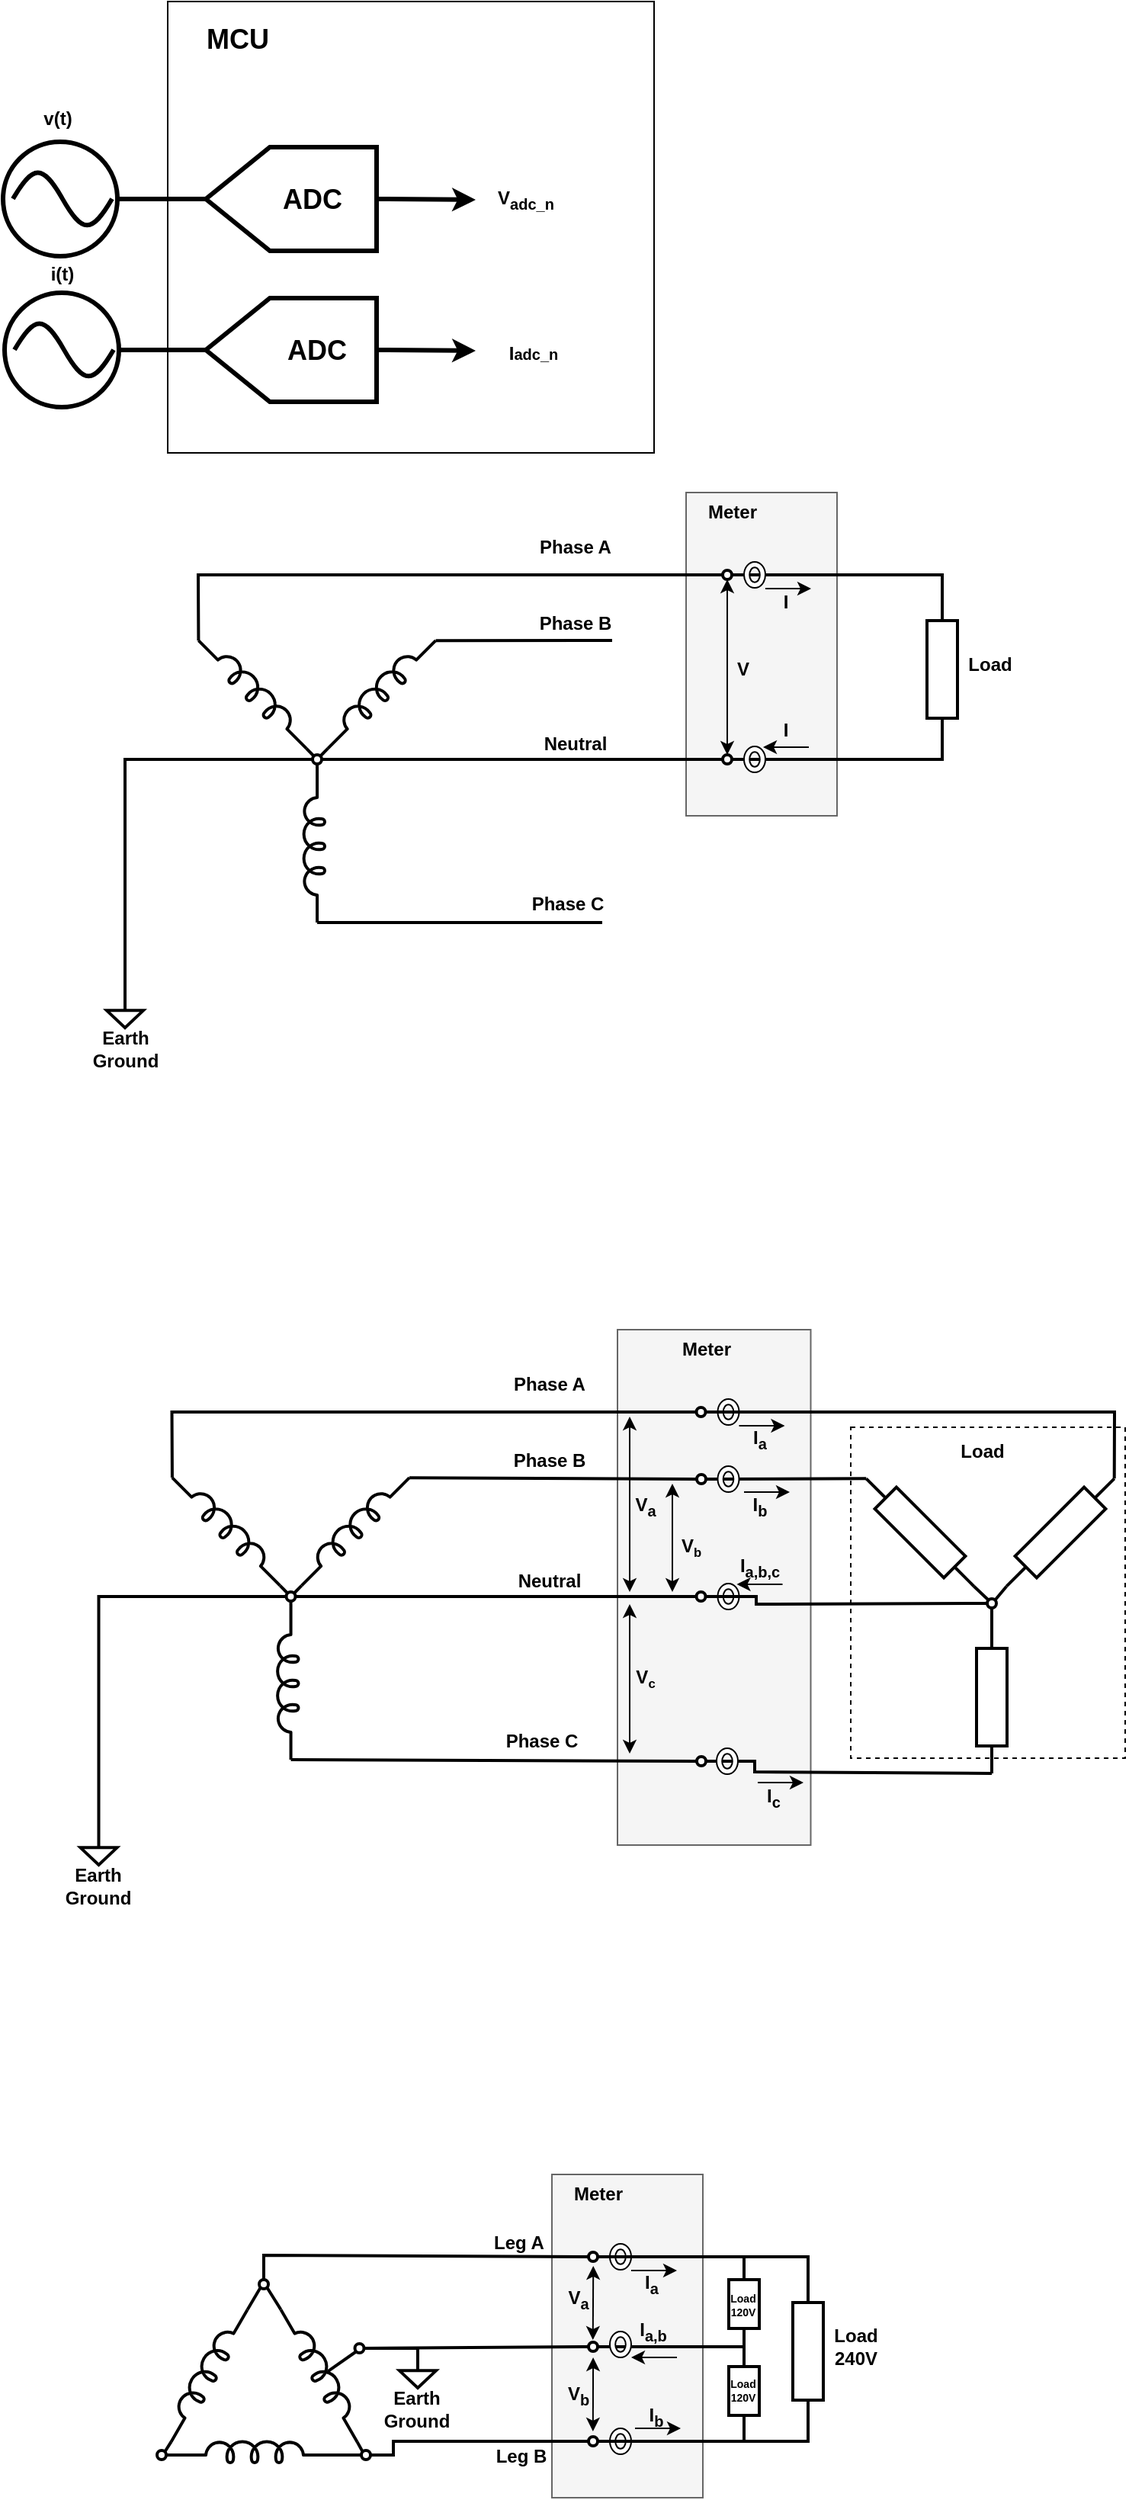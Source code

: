 <mxfile version="23.0.2" type="device">
  <diagram name="Page-1" id="pPi7ZQiAXEPXoZzKah1D">
    <mxGraphModel dx="330" dy="192" grid="0" gridSize="10" guides="1" tooltips="1" connect="1" arrows="1" fold="1" page="0" pageScale="1" pageWidth="827" pageHeight="1169" math="0" shadow="0">
      <root>
        <mxCell id="0" />
        <mxCell id="1" parent="0" />
        <mxCell id="PUq_bAFHtpGNTyfoztuU-125" value="" style="rounded=0;whiteSpace=wrap;html=1;fillColor=none;dashed=1;" vertex="1" parent="1">
          <mxGeometry x="657" y="1072" width="180" height="217" as="geometry" />
        </mxCell>
        <mxCell id="PUq_bAFHtpGNTyfoztuU-42" value="" style="rounded=0;whiteSpace=wrap;html=1;fillColor=#f5f5f5;fontColor=#333333;strokeColor=#666666;" vertex="1" parent="1">
          <mxGeometry x="549" y="459" width="99" height="212" as="geometry" />
        </mxCell>
        <mxCell id="PUq_bAFHtpGNTyfoztuU-4" value="" style="group;fontStyle=1;strokeWidth=3;" vertex="1" connectable="0" parent="1">
          <mxGeometry x="101" y="229" width="78" height="75" as="geometry" />
        </mxCell>
        <mxCell id="PUq_bAFHtpGNTyfoztuU-3" value="" style="ellipse;whiteSpace=wrap;html=1;aspect=fixed;strokeWidth=3;" vertex="1" parent="PUq_bAFHtpGNTyfoztuU-4">
          <mxGeometry width="75" height="75" as="geometry" />
        </mxCell>
        <mxCell id="PUq_bAFHtpGNTyfoztuU-1" value="" style="pointerEvents=1;verticalLabelPosition=bottom;shadow=0;dashed=0;align=center;html=1;verticalAlign=top;shape=mxgraph.electrical.waveforms.sine_wave;strokeWidth=3;" vertex="1" parent="PUq_bAFHtpGNTyfoztuU-4">
          <mxGeometry x="6.5" y="14.521" width="65" height="45.958" as="geometry" />
        </mxCell>
        <mxCell id="PUq_bAFHtpGNTyfoztuU-5" value="" style="group;fontStyle=1;strokeWidth=3;" vertex="1" connectable="0" parent="1">
          <mxGeometry x="102" y="328" width="78" height="75" as="geometry" />
        </mxCell>
        <mxCell id="PUq_bAFHtpGNTyfoztuU-6" value="" style="ellipse;whiteSpace=wrap;html=1;aspect=fixed;strokeWidth=3;" vertex="1" parent="PUq_bAFHtpGNTyfoztuU-5">
          <mxGeometry width="75" height="75" as="geometry" />
        </mxCell>
        <mxCell id="PUq_bAFHtpGNTyfoztuU-7" value="" style="pointerEvents=1;verticalLabelPosition=bottom;shadow=0;dashed=0;align=center;html=1;verticalAlign=top;shape=mxgraph.electrical.waveforms.sine_wave;strokeWidth=3;" vertex="1" parent="PUq_bAFHtpGNTyfoztuU-5">
          <mxGeometry x="6.5" y="14.521" width="65" height="45.958" as="geometry" />
        </mxCell>
        <mxCell id="PUq_bAFHtpGNTyfoztuU-8" value="" style="shape=offPageConnector;whiteSpace=wrap;html=1;rotation=90;strokeWidth=3;" vertex="1" parent="1">
          <mxGeometry x="256" y="210.5" width="68" height="112" as="geometry" />
        </mxCell>
        <mxCell id="PUq_bAFHtpGNTyfoztuU-9" value="" style="shape=offPageConnector;whiteSpace=wrap;html=1;rotation=90;strokeWidth=3;" vertex="1" parent="1">
          <mxGeometry x="256" y="309.5" width="68" height="112" as="geometry" />
        </mxCell>
        <mxCell id="PUq_bAFHtpGNTyfoztuU-10" value="" style="endArrow=none;html=1;rounded=0;strokeWidth=3;entryX=0.5;entryY=1;entryDx=0;entryDy=0;exitX=1;exitY=0.5;exitDx=0;exitDy=0;" edge="1" parent="1" source="PUq_bAFHtpGNTyfoztuU-3" target="PUq_bAFHtpGNTyfoztuU-8">
          <mxGeometry width="50" height="50" relative="1" as="geometry">
            <mxPoint x="177" y="260" as="sourcePoint" />
            <mxPoint x="329" y="160" as="targetPoint" />
          </mxGeometry>
        </mxCell>
        <mxCell id="PUq_bAFHtpGNTyfoztuU-11" value="" style="endArrow=none;html=1;rounded=0;strokeWidth=3;entryX=0.5;entryY=1;entryDx=0;entryDy=0;exitX=1;exitY=0.5;exitDx=0;exitDy=0;" edge="1" parent="1" source="PUq_bAFHtpGNTyfoztuU-6" target="PUq_bAFHtpGNTyfoztuU-9">
          <mxGeometry width="50" height="50" relative="1" as="geometry">
            <mxPoint x="186" y="277" as="sourcePoint" />
            <mxPoint x="244" y="277" as="targetPoint" />
          </mxGeometry>
        </mxCell>
        <mxCell id="PUq_bAFHtpGNTyfoztuU-12" value="v(t)" style="text;html=1;strokeColor=none;fillColor=none;align=center;verticalAlign=middle;whiteSpace=wrap;rounded=0;fontStyle=1" vertex="1" parent="1">
          <mxGeometry x="107" y="199" width="60" height="30" as="geometry" />
        </mxCell>
        <mxCell id="PUq_bAFHtpGNTyfoztuU-13" value="i(t)" style="text;html=1;strokeColor=none;fillColor=none;align=center;verticalAlign=middle;whiteSpace=wrap;rounded=0;fontStyle=1" vertex="1" parent="1">
          <mxGeometry x="110" y="301" width="60" height="30" as="geometry" />
        </mxCell>
        <mxCell id="PUq_bAFHtpGNTyfoztuU-14" value="ADC" style="text;html=1;strokeColor=none;fillColor=none;align=center;verticalAlign=middle;whiteSpace=wrap;rounded=0;fontStyle=1;fontSize=18;" vertex="1" parent="1">
          <mxGeometry x="274" y="251.5" width="60" height="30" as="geometry" />
        </mxCell>
        <mxCell id="PUq_bAFHtpGNTyfoztuU-15" value="ADC" style="text;html=1;strokeColor=none;fillColor=none;align=center;verticalAlign=middle;whiteSpace=wrap;rounded=0;fontStyle=1;fontSize=18;" vertex="1" parent="1">
          <mxGeometry x="277" y="350.5" width="60" height="30" as="geometry" />
        </mxCell>
        <mxCell id="PUq_bAFHtpGNTyfoztuU-16" value="" style="endArrow=classic;html=1;rounded=0;strokeWidth=3;exitX=0.5;exitY=0;exitDx=0;exitDy=0;" edge="1" parent="1" source="PUq_bAFHtpGNTyfoztuU-8">
          <mxGeometry width="50" height="50" relative="1" as="geometry">
            <mxPoint x="446" y="260.5" as="sourcePoint" />
            <mxPoint x="411" y="267" as="targetPoint" />
          </mxGeometry>
        </mxCell>
        <mxCell id="PUq_bAFHtpGNTyfoztuU-17" value="" style="endArrow=classic;html=1;rounded=0;strokeWidth=3;exitX=0.5;exitY=0;exitDx=0;exitDy=0;" edge="1" parent="1" source="PUq_bAFHtpGNTyfoztuU-9">
          <mxGeometry width="50" height="50" relative="1" as="geometry">
            <mxPoint x="356" y="277" as="sourcePoint" />
            <mxPoint x="411" y="366" as="targetPoint" />
          </mxGeometry>
        </mxCell>
        <mxCell id="PUq_bAFHtpGNTyfoztuU-18" value="V&lt;sub&gt;adc_n&lt;/sub&gt;" style="text;html=1;strokeColor=none;fillColor=none;align=center;verticalAlign=middle;whiteSpace=wrap;rounded=0;fontStyle=1" vertex="1" parent="1">
          <mxGeometry x="414" y="251.5" width="60" height="30" as="geometry" />
        </mxCell>
        <mxCell id="PUq_bAFHtpGNTyfoztuU-19" value="&lt;sub&gt;&lt;span style=&quot;font-size: 12px;&quot;&gt;I&lt;/span&gt;adc_n&lt;/sub&gt;" style="text;html=1;strokeColor=none;fillColor=none;align=center;verticalAlign=middle;whiteSpace=wrap;rounded=0;fontStyle=1" vertex="1" parent="1">
          <mxGeometry x="419" y="350.5" width="60" height="30" as="geometry" />
        </mxCell>
        <mxCell id="PUq_bAFHtpGNTyfoztuU-20" value="" style="rounded=0;whiteSpace=wrap;html=1;fillColor=none;" vertex="1" parent="1">
          <mxGeometry x="209" y="137" width="319" height="296" as="geometry" />
        </mxCell>
        <mxCell id="PUq_bAFHtpGNTyfoztuU-21" value="MCU" style="text;html=1;strokeColor=none;fillColor=none;align=center;verticalAlign=middle;whiteSpace=wrap;rounded=0;fontStyle=1;fontSize=18;" vertex="1" parent="1">
          <mxGeometry x="225" y="147" width="60" height="30" as="geometry" />
        </mxCell>
        <mxCell id="PUq_bAFHtpGNTyfoztuU-28" style="rounded=0;orthogonalLoop=1;jettySize=auto;html=1;exitX=1;exitY=0.645;exitDx=0;exitDy=0;exitPerimeter=0;entryX=0;entryY=0;entryDx=0;entryDy=0;endArrow=none;endFill=0;strokeWidth=2;" edge="1" parent="1" source="PUq_bAFHtpGNTyfoztuU-22" target="PUq_bAFHtpGNTyfoztuU-25">
          <mxGeometry relative="1" as="geometry" />
        </mxCell>
        <mxCell id="PUq_bAFHtpGNTyfoztuU-22" value="" style="pointerEvents=1;verticalLabelPosition=bottom;shadow=0;dashed=0;align=center;html=1;verticalAlign=top;shape=mxgraph.electrical.inductors.inductor_5;rotation=45;strokeWidth=2;" vertex="1" parent="1">
          <mxGeometry x="216" y="583" width="100" height="14" as="geometry" />
        </mxCell>
        <mxCell id="PUq_bAFHtpGNTyfoztuU-27" style="rounded=0;orthogonalLoop=1;jettySize=auto;html=1;exitX=0;exitY=0.645;exitDx=0;exitDy=0;exitPerimeter=0;entryX=1;entryY=0;entryDx=0;entryDy=0;endArrow=none;endFill=0;strokeWidth=2;" edge="1" parent="1" source="PUq_bAFHtpGNTyfoztuU-23" target="PUq_bAFHtpGNTyfoztuU-25">
          <mxGeometry relative="1" as="geometry" />
        </mxCell>
        <mxCell id="PUq_bAFHtpGNTyfoztuU-23" value="" style="pointerEvents=1;verticalLabelPosition=bottom;shadow=0;dashed=0;align=center;html=1;verticalAlign=top;shape=mxgraph.electrical.inductors.inductor_5;rotation=-45;strokeWidth=2;" vertex="1" parent="1">
          <mxGeometry x="298" y="583" width="100" height="14" as="geometry" />
        </mxCell>
        <mxCell id="PUq_bAFHtpGNTyfoztuU-29" style="rounded=0;orthogonalLoop=1;jettySize=auto;html=1;exitX=1;exitY=0.645;exitDx=0;exitDy=0;exitPerimeter=0;entryX=0.5;entryY=1;entryDx=0;entryDy=0;endArrow=none;endFill=0;strokeWidth=2;" edge="1" parent="1" source="PUq_bAFHtpGNTyfoztuU-24" target="PUq_bAFHtpGNTyfoztuU-25">
          <mxGeometry relative="1" as="geometry" />
        </mxCell>
        <mxCell id="PUq_bAFHtpGNTyfoztuU-24" value="" style="pointerEvents=1;verticalLabelPosition=bottom;shadow=0;dashed=0;align=center;html=1;verticalAlign=top;shape=mxgraph.electrical.inductors.inductor_5;rotation=-90;strokeWidth=2;" vertex="1" parent="1">
          <mxGeometry x="255" y="684" width="100" height="14" as="geometry" />
        </mxCell>
        <mxCell id="PUq_bAFHtpGNTyfoztuU-25" value="" style="ellipse;whiteSpace=wrap;html=1;aspect=fixed;strokeWidth=2;" vertex="1" parent="1">
          <mxGeometry x="304" y="631" width="6" height="6" as="geometry" />
        </mxCell>
        <mxCell id="PUq_bAFHtpGNTyfoztuU-30" value="" style="endArrow=none;html=1;rounded=0;strokeWidth=2;exitX=1;exitY=0.5;exitDx=0;exitDy=0;entryX=0;entryY=0.5;entryDx=0;entryDy=0;" edge="1" parent="1" source="PUq_bAFHtpGNTyfoztuU-25" target="PUq_bAFHtpGNTyfoztuU-48">
          <mxGeometry width="50" height="50" relative="1" as="geometry">
            <mxPoint x="316" y="635" as="sourcePoint" />
            <mxPoint x="499" y="634" as="targetPoint" />
          </mxGeometry>
        </mxCell>
        <mxCell id="PUq_bAFHtpGNTyfoztuU-31" value="" style="endArrow=none;html=1;rounded=0;strokeWidth=2;exitX=0;exitY=0.645;exitDx=0;exitDy=0;exitPerimeter=0;entryX=0;entryY=0.5;entryDx=0;entryDy=0;" edge="1" parent="1" source="PUq_bAFHtpGNTyfoztuU-22" target="PUq_bAFHtpGNTyfoztuU-47">
          <mxGeometry width="50" height="50" relative="1" as="geometry">
            <mxPoint x="320" y="644" as="sourcePoint" />
            <mxPoint x="498" y="513" as="targetPoint" />
            <Array as="points">
              <mxPoint x="229" y="513" />
            </Array>
          </mxGeometry>
        </mxCell>
        <mxCell id="PUq_bAFHtpGNTyfoztuU-32" value="" style="endArrow=none;html=1;rounded=0;strokeWidth=2;exitX=1;exitY=0.645;exitDx=0;exitDy=0;exitPerimeter=0;" edge="1" parent="1" source="PUq_bAFHtpGNTyfoztuU-23">
          <mxGeometry width="50" height="50" relative="1" as="geometry">
            <mxPoint x="387.5" y="556" as="sourcePoint" />
            <mxPoint x="500.5" y="556" as="targetPoint" />
          </mxGeometry>
        </mxCell>
        <mxCell id="PUq_bAFHtpGNTyfoztuU-33" value="" style="endArrow=none;html=1;rounded=0;strokeWidth=2;exitX=0;exitY=0.645;exitDx=0;exitDy=0;exitPerimeter=0;" edge="1" parent="1" source="PUq_bAFHtpGNTyfoztuU-24">
          <mxGeometry width="50" height="50" relative="1" as="geometry">
            <mxPoint x="310.75" y="746" as="sourcePoint" />
            <mxPoint x="494" y="741" as="targetPoint" />
          </mxGeometry>
        </mxCell>
        <mxCell id="PUq_bAFHtpGNTyfoztuU-34" value="Neutral" style="text;html=1;strokeColor=none;fillColor=none;align=center;verticalAlign=middle;whiteSpace=wrap;rounded=0;fontStyle=1" vertex="1" parent="1">
          <mxGeometry x="451" y="617" width="51" height="14" as="geometry" />
        </mxCell>
        <mxCell id="PUq_bAFHtpGNTyfoztuU-35" value="Phase A" style="text;html=1;strokeColor=none;fillColor=none;align=center;verticalAlign=middle;whiteSpace=wrap;rounded=0;fontStyle=1" vertex="1" parent="1">
          <mxGeometry x="451" y="488" width="51" height="14" as="geometry" />
        </mxCell>
        <mxCell id="PUq_bAFHtpGNTyfoztuU-36" value="Phase B" style="text;html=1;strokeColor=none;fillColor=none;align=center;verticalAlign=middle;whiteSpace=wrap;rounded=0;fontStyle=1" vertex="1" parent="1">
          <mxGeometry x="451" y="538" width="51" height="14" as="geometry" />
        </mxCell>
        <mxCell id="PUq_bAFHtpGNTyfoztuU-37" value="Phase C" style="text;html=1;strokeColor=none;fillColor=none;align=center;verticalAlign=middle;whiteSpace=wrap;rounded=0;fontStyle=1" vertex="1" parent="1">
          <mxGeometry x="446" y="722" width="51" height="14" as="geometry" />
        </mxCell>
        <mxCell id="PUq_bAFHtpGNTyfoztuU-38" value="" style="pointerEvents=1;verticalLabelPosition=bottom;shadow=0;dashed=0;align=center;html=1;verticalAlign=top;shape=mxgraph.electrical.signal_sources.signal_ground;strokeWidth=2;" vertex="1" parent="1">
          <mxGeometry x="169" y="793" width="24" height="17" as="geometry" />
        </mxCell>
        <mxCell id="PUq_bAFHtpGNTyfoztuU-39" value="" style="endArrow=none;html=1;rounded=0;strokeWidth=2;exitX=0;exitY=0.5;exitDx=0;exitDy=0;entryX=0.5;entryY=0;entryDx=0;entryDy=0;entryPerimeter=0;" edge="1" parent="1" source="PUq_bAFHtpGNTyfoztuU-25" target="PUq_bAFHtpGNTyfoztuU-38">
          <mxGeometry width="50" height="50" relative="1" as="geometry">
            <mxPoint x="320" y="644" as="sourcePoint" />
            <mxPoint x="509" y="644" as="targetPoint" />
            <Array as="points">
              <mxPoint x="181" y="634" />
            </Array>
          </mxGeometry>
        </mxCell>
        <mxCell id="PUq_bAFHtpGNTyfoztuU-40" value="Earth Ground" style="text;html=1;strokeColor=none;fillColor=none;align=center;verticalAlign=middle;whiteSpace=wrap;rounded=0;fontStyle=1" vertex="1" parent="1">
          <mxGeometry x="155.5" y="817" width="51" height="14" as="geometry" />
        </mxCell>
        <mxCell id="PUq_bAFHtpGNTyfoztuU-41" value="" style="pointerEvents=1;verticalLabelPosition=bottom;shadow=0;dashed=0;align=center;html=1;verticalAlign=top;shape=mxgraph.electrical.resistors.resistor_1;rotation=-90;strokeWidth=2;" vertex="1" parent="1">
          <mxGeometry x="667" y="565" width="100" height="20" as="geometry" />
        </mxCell>
        <mxCell id="PUq_bAFHtpGNTyfoztuU-43" value="Load" style="text;html=1;strokeColor=none;fillColor=none;align=center;verticalAlign=middle;whiteSpace=wrap;rounded=0;fontStyle=1" vertex="1" parent="1">
          <mxGeometry x="730" y="565" width="37" height="14" as="geometry" />
        </mxCell>
        <mxCell id="PUq_bAFHtpGNTyfoztuU-46" value="Meter" style="text;html=1;strokeColor=none;fillColor=none;align=center;verticalAlign=middle;whiteSpace=wrap;rounded=0;fontStyle=1" vertex="1" parent="1">
          <mxGeometry x="554" y="465" width="51" height="14" as="geometry" />
        </mxCell>
        <mxCell id="PUq_bAFHtpGNTyfoztuU-47" value="" style="ellipse;whiteSpace=wrap;html=1;aspect=fixed;strokeWidth=2;" vertex="1" parent="1">
          <mxGeometry x="573" y="510" width="6" height="6" as="geometry" />
        </mxCell>
        <mxCell id="PUq_bAFHtpGNTyfoztuU-48" value="" style="ellipse;whiteSpace=wrap;html=1;aspect=fixed;strokeWidth=2;" vertex="1" parent="1">
          <mxGeometry x="573" y="631" width="6" height="6" as="geometry" />
        </mxCell>
        <mxCell id="PUq_bAFHtpGNTyfoztuU-50" value="" style="endArrow=none;html=1;rounded=0;strokeWidth=2;entryX=1;entryY=0.5;entryDx=0;entryDy=0;exitX=1;exitY=0.5;exitDx=0;exitDy=0;exitPerimeter=0;" edge="1" parent="1" source="PUq_bAFHtpGNTyfoztuU-41" target="PUq_bAFHtpGNTyfoztuU-47">
          <mxGeometry width="50" height="50" relative="1" as="geometry">
            <mxPoint x="505" y="633" as="sourcePoint" />
            <mxPoint x="555" y="583" as="targetPoint" />
            <Array as="points">
              <mxPoint x="717" y="513" />
            </Array>
          </mxGeometry>
        </mxCell>
        <mxCell id="PUq_bAFHtpGNTyfoztuU-51" value="" style="endArrow=none;html=1;rounded=0;strokeWidth=2;exitX=1;exitY=0.5;exitDx=0;exitDy=0;entryX=0;entryY=0.5;entryDx=0;entryDy=0;entryPerimeter=0;" edge="1" parent="1" source="PUq_bAFHtpGNTyfoztuU-48" target="PUq_bAFHtpGNTyfoztuU-41">
          <mxGeometry width="50" height="50" relative="1" as="geometry">
            <mxPoint x="529" y="624" as="sourcePoint" />
            <mxPoint x="579" y="574" as="targetPoint" />
            <Array as="points">
              <mxPoint x="717" y="634" />
            </Array>
          </mxGeometry>
        </mxCell>
        <mxCell id="PUq_bAFHtpGNTyfoztuU-52" value="" style="endArrow=classic;startArrow=classic;html=1;rounded=0;entryX=0.5;entryY=1;entryDx=0;entryDy=0;exitX=0.5;exitY=0;exitDx=0;exitDy=0;" edge="1" parent="1" source="PUq_bAFHtpGNTyfoztuU-48" target="PUq_bAFHtpGNTyfoztuU-47">
          <mxGeometry width="50" height="50" relative="1" as="geometry">
            <mxPoint x="576" y="592" as="sourcePoint" />
            <mxPoint x="626" y="542" as="targetPoint" />
          </mxGeometry>
        </mxCell>
        <mxCell id="PUq_bAFHtpGNTyfoztuU-53" value="V" style="text;html=1;strokeColor=none;fillColor=none;align=center;verticalAlign=middle;whiteSpace=wrap;rounded=0;fontStyle=1" vertex="1" parent="1">
          <mxGeometry x="577" y="568" width="19" height="14" as="geometry" />
        </mxCell>
        <mxCell id="PUq_bAFHtpGNTyfoztuU-54" value="" style="endArrow=classic;html=1;rounded=0;" edge="1" parent="1">
          <mxGeometry width="50" height="50" relative="1" as="geometry">
            <mxPoint x="601" y="522" as="sourcePoint" />
            <mxPoint x="631" y="522" as="targetPoint" />
          </mxGeometry>
        </mxCell>
        <mxCell id="PUq_bAFHtpGNTyfoztuU-55" value="I" style="text;html=1;strokeColor=none;fillColor=none;align=center;verticalAlign=middle;whiteSpace=wrap;rounded=0;fontStyle=1" vertex="1" parent="1">
          <mxGeometry x="605" y="524" width="19" height="14" as="geometry" />
        </mxCell>
        <mxCell id="PUq_bAFHtpGNTyfoztuU-56" value="" style="endArrow=classic;html=1;rounded=0;" edge="1" parent="1">
          <mxGeometry width="50" height="50" relative="1" as="geometry">
            <mxPoint x="629.5" y="626" as="sourcePoint" />
            <mxPoint x="599.5" y="626" as="targetPoint" />
          </mxGeometry>
        </mxCell>
        <mxCell id="PUq_bAFHtpGNTyfoztuU-57" value="I" style="text;html=1;strokeColor=none;fillColor=none;align=center;verticalAlign=middle;whiteSpace=wrap;rounded=0;fontStyle=1" vertex="1" parent="1">
          <mxGeometry x="605" y="608" width="19" height="14" as="geometry" />
        </mxCell>
        <mxCell id="PUq_bAFHtpGNTyfoztuU-58" value="" style="verticalLabelPosition=bottom;verticalAlign=top;html=1;shape=mxgraph.basic.donut;dx=3.6;" vertex="1" parent="1">
          <mxGeometry x="587" y="504.5" width="14" height="17" as="geometry" />
        </mxCell>
        <mxCell id="PUq_bAFHtpGNTyfoztuU-59" value="" style="verticalLabelPosition=bottom;verticalAlign=top;html=1;shape=mxgraph.basic.donut;dx=3.6;" vertex="1" parent="1">
          <mxGeometry x="587" y="625.5" width="14" height="17" as="geometry" />
        </mxCell>
        <mxCell id="PUq_bAFHtpGNTyfoztuU-61" value="" style="rounded=0;whiteSpace=wrap;html=1;fillColor=#f5f5f5;fontColor=#333333;strokeColor=#666666;" vertex="1" parent="1">
          <mxGeometry x="504" y="1008" width="126.75" height="338" as="geometry" />
        </mxCell>
        <mxCell id="PUq_bAFHtpGNTyfoztuU-62" style="rounded=0;orthogonalLoop=1;jettySize=auto;html=1;exitX=1;exitY=0.645;exitDx=0;exitDy=0;exitPerimeter=0;entryX=0;entryY=0;entryDx=0;entryDy=0;endArrow=none;endFill=0;strokeWidth=2;" edge="1" parent="1" source="PUq_bAFHtpGNTyfoztuU-63" target="PUq_bAFHtpGNTyfoztuU-68">
          <mxGeometry relative="1" as="geometry" />
        </mxCell>
        <mxCell id="PUq_bAFHtpGNTyfoztuU-63" value="" style="pointerEvents=1;verticalLabelPosition=bottom;shadow=0;dashed=0;align=center;html=1;verticalAlign=top;shape=mxgraph.electrical.inductors.inductor_5;rotation=45;strokeWidth=2;" vertex="1" parent="1">
          <mxGeometry x="198.75" y="1132" width="100" height="14" as="geometry" />
        </mxCell>
        <mxCell id="PUq_bAFHtpGNTyfoztuU-64" style="rounded=0;orthogonalLoop=1;jettySize=auto;html=1;exitX=0;exitY=0.645;exitDx=0;exitDy=0;exitPerimeter=0;entryX=1;entryY=0;entryDx=0;entryDy=0;endArrow=none;endFill=0;strokeWidth=2;" edge="1" parent="1" source="PUq_bAFHtpGNTyfoztuU-65" target="PUq_bAFHtpGNTyfoztuU-68">
          <mxGeometry relative="1" as="geometry" />
        </mxCell>
        <mxCell id="PUq_bAFHtpGNTyfoztuU-65" value="" style="pointerEvents=1;verticalLabelPosition=bottom;shadow=0;dashed=0;align=center;html=1;verticalAlign=top;shape=mxgraph.electrical.inductors.inductor_5;rotation=-45;strokeWidth=2;" vertex="1" parent="1">
          <mxGeometry x="280.75" y="1132" width="100" height="14" as="geometry" />
        </mxCell>
        <mxCell id="PUq_bAFHtpGNTyfoztuU-66" style="rounded=0;orthogonalLoop=1;jettySize=auto;html=1;exitX=1;exitY=0.645;exitDx=0;exitDy=0;exitPerimeter=0;entryX=0.5;entryY=1;entryDx=0;entryDy=0;endArrow=none;endFill=0;strokeWidth=2;" edge="1" parent="1" source="PUq_bAFHtpGNTyfoztuU-67" target="PUq_bAFHtpGNTyfoztuU-68">
          <mxGeometry relative="1" as="geometry" />
        </mxCell>
        <mxCell id="PUq_bAFHtpGNTyfoztuU-67" value="" style="pointerEvents=1;verticalLabelPosition=bottom;shadow=0;dashed=0;align=center;html=1;verticalAlign=top;shape=mxgraph.electrical.inductors.inductor_5;rotation=-90;strokeWidth=2;" vertex="1" parent="1">
          <mxGeometry x="237.75" y="1233" width="100" height="14" as="geometry" />
        </mxCell>
        <mxCell id="PUq_bAFHtpGNTyfoztuU-68" value="" style="ellipse;whiteSpace=wrap;html=1;aspect=fixed;strokeWidth=2;" vertex="1" parent="1">
          <mxGeometry x="286.75" y="1180" width="6" height="6" as="geometry" />
        </mxCell>
        <mxCell id="PUq_bAFHtpGNTyfoztuU-69" value="" style="endArrow=none;html=1;rounded=0;strokeWidth=2;exitX=1;exitY=0.5;exitDx=0;exitDy=0;entryX=0;entryY=0.5;entryDx=0;entryDy=0;" edge="1" parent="1" source="PUq_bAFHtpGNTyfoztuU-68" target="PUq_bAFHtpGNTyfoztuU-84">
          <mxGeometry width="50" height="50" relative="1" as="geometry">
            <mxPoint x="298.75" y="1184" as="sourcePoint" />
            <mxPoint x="481.75" y="1183" as="targetPoint" />
          </mxGeometry>
        </mxCell>
        <mxCell id="PUq_bAFHtpGNTyfoztuU-70" value="" style="endArrow=none;html=1;rounded=0;strokeWidth=2;exitX=0;exitY=0.645;exitDx=0;exitDy=0;exitPerimeter=0;entryX=0;entryY=0.5;entryDx=0;entryDy=0;" edge="1" parent="1" source="PUq_bAFHtpGNTyfoztuU-63" target="PUq_bAFHtpGNTyfoztuU-83">
          <mxGeometry width="50" height="50" relative="1" as="geometry">
            <mxPoint x="302.75" y="1193" as="sourcePoint" />
            <mxPoint x="480.75" y="1062" as="targetPoint" />
            <Array as="points">
              <mxPoint x="211.75" y="1062" />
            </Array>
          </mxGeometry>
        </mxCell>
        <mxCell id="PUq_bAFHtpGNTyfoztuU-71" value="" style="endArrow=none;html=1;rounded=0;strokeWidth=2;exitX=1;exitY=0.645;exitDx=0;exitDy=0;exitPerimeter=0;entryX=0;entryY=0.5;entryDx=0;entryDy=0;" edge="1" parent="1" source="PUq_bAFHtpGNTyfoztuU-65" target="PUq_bAFHtpGNTyfoztuU-108">
          <mxGeometry width="50" height="50" relative="1" as="geometry">
            <mxPoint x="370.25" y="1105" as="sourcePoint" />
            <mxPoint x="483.25" y="1105" as="targetPoint" />
          </mxGeometry>
        </mxCell>
        <mxCell id="PUq_bAFHtpGNTyfoztuU-72" value="" style="endArrow=none;html=1;rounded=0;strokeWidth=2;exitX=0;exitY=0.645;exitDx=0;exitDy=0;exitPerimeter=0;entryX=0;entryY=0.5;entryDx=0;entryDy=0;" edge="1" parent="1" source="PUq_bAFHtpGNTyfoztuU-67" target="PUq_bAFHtpGNTyfoztuU-109">
          <mxGeometry width="50" height="50" relative="1" as="geometry">
            <mxPoint x="293.5" y="1295" as="sourcePoint" />
            <mxPoint x="476.75" y="1290" as="targetPoint" />
          </mxGeometry>
        </mxCell>
        <mxCell id="PUq_bAFHtpGNTyfoztuU-73" value="Neutral" style="text;html=1;strokeColor=none;fillColor=none;align=center;verticalAlign=middle;whiteSpace=wrap;rounded=0;fontStyle=1" vertex="1" parent="1">
          <mxGeometry x="433.75" y="1166" width="51" height="14" as="geometry" />
        </mxCell>
        <mxCell id="PUq_bAFHtpGNTyfoztuU-74" value="Phase A" style="text;html=1;strokeColor=none;fillColor=none;align=center;verticalAlign=middle;whiteSpace=wrap;rounded=0;fontStyle=1" vertex="1" parent="1">
          <mxGeometry x="433.75" y="1037" width="51" height="14" as="geometry" />
        </mxCell>
        <mxCell id="PUq_bAFHtpGNTyfoztuU-75" value="Phase B" style="text;html=1;strokeColor=none;fillColor=none;align=center;verticalAlign=middle;whiteSpace=wrap;rounded=0;fontStyle=1" vertex="1" parent="1">
          <mxGeometry x="433.75" y="1087" width="51" height="14" as="geometry" />
        </mxCell>
        <mxCell id="PUq_bAFHtpGNTyfoztuU-76" value="Phase C" style="text;html=1;strokeColor=none;fillColor=none;align=center;verticalAlign=middle;whiteSpace=wrap;rounded=0;fontStyle=1" vertex="1" parent="1">
          <mxGeometry x="428.75" y="1271" width="51" height="14" as="geometry" />
        </mxCell>
        <mxCell id="PUq_bAFHtpGNTyfoztuU-77" value="" style="pointerEvents=1;verticalLabelPosition=bottom;shadow=0;dashed=0;align=center;html=1;verticalAlign=top;shape=mxgraph.electrical.signal_sources.signal_ground;strokeWidth=2;" vertex="1" parent="1">
          <mxGeometry x="151.75" y="1342" width="24" height="17" as="geometry" />
        </mxCell>
        <mxCell id="PUq_bAFHtpGNTyfoztuU-78" value="" style="endArrow=none;html=1;rounded=0;strokeWidth=2;exitX=0;exitY=0.5;exitDx=0;exitDy=0;entryX=0.5;entryY=0;entryDx=0;entryDy=0;entryPerimeter=0;" edge="1" parent="1" source="PUq_bAFHtpGNTyfoztuU-68" target="PUq_bAFHtpGNTyfoztuU-77">
          <mxGeometry width="50" height="50" relative="1" as="geometry">
            <mxPoint x="302.75" y="1193" as="sourcePoint" />
            <mxPoint x="491.75" y="1193" as="targetPoint" />
            <Array as="points">
              <mxPoint x="163.75" y="1183" />
            </Array>
          </mxGeometry>
        </mxCell>
        <mxCell id="PUq_bAFHtpGNTyfoztuU-79" value="Earth Ground" style="text;html=1;strokeColor=none;fillColor=none;align=center;verticalAlign=middle;whiteSpace=wrap;rounded=0;fontStyle=1" vertex="1" parent="1">
          <mxGeometry x="138.25" y="1366" width="51" height="14" as="geometry" />
        </mxCell>
        <mxCell id="PUq_bAFHtpGNTyfoztuU-81" value="Load" style="text;html=1;strokeColor=none;fillColor=none;align=center;verticalAlign=middle;whiteSpace=wrap;rounded=0;fontStyle=1" vertex="1" parent="1">
          <mxGeometry x="725" y="1081" width="37" height="14" as="geometry" />
        </mxCell>
        <mxCell id="PUq_bAFHtpGNTyfoztuU-82" value="Meter" style="text;html=1;strokeColor=none;fillColor=none;align=center;verticalAlign=middle;whiteSpace=wrap;rounded=0;fontStyle=1" vertex="1" parent="1">
          <mxGeometry x="536.75" y="1014" width="51" height="14" as="geometry" />
        </mxCell>
        <mxCell id="PUq_bAFHtpGNTyfoztuU-83" value="" style="ellipse;whiteSpace=wrap;html=1;aspect=fixed;strokeWidth=2;" vertex="1" parent="1">
          <mxGeometry x="555.75" y="1059" width="6" height="6" as="geometry" />
        </mxCell>
        <mxCell id="PUq_bAFHtpGNTyfoztuU-84" value="" style="ellipse;whiteSpace=wrap;html=1;aspect=fixed;strokeWidth=2;" vertex="1" parent="1">
          <mxGeometry x="555.75" y="1180" width="6" height="6" as="geometry" />
        </mxCell>
        <mxCell id="PUq_bAFHtpGNTyfoztuU-88" value="V&lt;sub&gt;a&lt;/sub&gt;" style="text;html=1;strokeColor=none;fillColor=none;align=center;verticalAlign=middle;whiteSpace=wrap;rounded=0;fontStyle=1" vertex="1" parent="1">
          <mxGeometry x="513" y="1117" width="19" height="14" as="geometry" />
        </mxCell>
        <mxCell id="PUq_bAFHtpGNTyfoztuU-89" value="" style="endArrow=classic;html=1;rounded=0;" edge="1" parent="1">
          <mxGeometry width="50" height="50" relative="1" as="geometry">
            <mxPoint x="583.75" y="1071" as="sourcePoint" />
            <mxPoint x="613.75" y="1071" as="targetPoint" />
          </mxGeometry>
        </mxCell>
        <mxCell id="PUq_bAFHtpGNTyfoztuU-90" value="I&lt;sub&gt;a&lt;/sub&gt;" style="text;html=1;strokeColor=none;fillColor=none;align=center;verticalAlign=middle;whiteSpace=wrap;rounded=0;fontStyle=1" vertex="1" parent="1">
          <mxGeometry x="587.75" y="1073" width="19" height="14" as="geometry" />
        </mxCell>
        <mxCell id="PUq_bAFHtpGNTyfoztuU-91" value="" style="endArrow=classic;html=1;rounded=0;" edge="1" parent="1">
          <mxGeometry width="50" height="50" relative="1" as="geometry">
            <mxPoint x="612.25" y="1175" as="sourcePoint" />
            <mxPoint x="582.25" y="1175" as="targetPoint" />
          </mxGeometry>
        </mxCell>
        <mxCell id="PUq_bAFHtpGNTyfoztuU-92" value="I&lt;sub&gt;a,b,c&lt;/sub&gt;" style="text;html=1;strokeColor=none;fillColor=none;align=center;verticalAlign=middle;whiteSpace=wrap;rounded=0;fontStyle=1" vertex="1" parent="1">
          <mxGeometry x="587.75" y="1157" width="19" height="14" as="geometry" />
        </mxCell>
        <mxCell id="PUq_bAFHtpGNTyfoztuU-93" value="" style="verticalLabelPosition=bottom;verticalAlign=top;html=1;shape=mxgraph.basic.donut;dx=3.6;" vertex="1" parent="1">
          <mxGeometry x="569.75" y="1053.5" width="14" height="17" as="geometry" />
        </mxCell>
        <mxCell id="PUq_bAFHtpGNTyfoztuU-94" value="" style="verticalLabelPosition=bottom;verticalAlign=top;html=1;shape=mxgraph.basic.donut;dx=3.6;" vertex="1" parent="1">
          <mxGeometry x="569.75" y="1174.5" width="14" height="17" as="geometry" />
        </mxCell>
        <mxCell id="PUq_bAFHtpGNTyfoztuU-97" style="rounded=0;orthogonalLoop=1;jettySize=auto;html=1;exitX=0;exitY=0.5;exitDx=0;exitDy=0;exitPerimeter=0;entryX=0;entryY=0;entryDx=0;entryDy=0;endArrow=none;endFill=0;strokeWidth=2;" edge="1" parent="1" source="PUq_bAFHtpGNTyfoztuU-105" target="PUq_bAFHtpGNTyfoztuU-103">
          <mxGeometry relative="1" as="geometry">
            <mxPoint x="742.42" y="1180.291" as="sourcePoint" />
          </mxGeometry>
        </mxCell>
        <mxCell id="PUq_bAFHtpGNTyfoztuU-99" style="rounded=0;orthogonalLoop=1;jettySize=auto;html=1;exitX=0;exitY=0.5;exitDx=0;exitDy=0;exitPerimeter=0;entryX=1;entryY=0;entryDx=0;entryDy=0;endArrow=none;endFill=0;strokeWidth=2;" edge="1" parent="1" source="PUq_bAFHtpGNTyfoztuU-104" target="PUq_bAFHtpGNTyfoztuU-103">
          <mxGeometry relative="1" as="geometry">
            <mxPoint x="756.58" y="1180.291" as="sourcePoint" />
          </mxGeometry>
        </mxCell>
        <mxCell id="PUq_bAFHtpGNTyfoztuU-101" style="rounded=0;orthogonalLoop=1;jettySize=auto;html=1;entryX=0.5;entryY=1;entryDx=0;entryDy=0;endArrow=none;endFill=0;strokeWidth=2;exitX=1;exitY=0.5;exitDx=0;exitDy=0;exitPerimeter=0;" edge="1" parent="1" source="PUq_bAFHtpGNTyfoztuU-106" target="PUq_bAFHtpGNTyfoztuU-103">
          <mxGeometry relative="1" as="geometry">
            <mxPoint x="749.5" y="1195" as="sourcePoint" />
          </mxGeometry>
        </mxCell>
        <mxCell id="PUq_bAFHtpGNTyfoztuU-103" value="" style="ellipse;whiteSpace=wrap;html=1;aspect=fixed;strokeWidth=2;" vertex="1" parent="1">
          <mxGeometry x="746.5" y="1184.5" width="6" height="6" as="geometry" />
        </mxCell>
        <mxCell id="PUq_bAFHtpGNTyfoztuU-104" value="" style="pointerEvents=1;verticalLabelPosition=bottom;shadow=0;dashed=0;align=center;html=1;verticalAlign=top;shape=mxgraph.electrical.resistors.resistor_1;rotation=-45;strokeWidth=2;" vertex="1" parent="1">
          <mxGeometry x="744.5" y="1131" width="100" height="20" as="geometry" />
        </mxCell>
        <mxCell id="PUq_bAFHtpGNTyfoztuU-105" value="" style="pointerEvents=1;verticalLabelPosition=bottom;shadow=0;dashed=0;align=center;html=1;verticalAlign=top;shape=mxgraph.electrical.resistors.resistor_1;rotation=-135;strokeWidth=2;" vertex="1" parent="1">
          <mxGeometry x="652.5" y="1131" width="100" height="20" as="geometry" />
        </mxCell>
        <mxCell id="PUq_bAFHtpGNTyfoztuU-106" value="" style="pointerEvents=1;verticalLabelPosition=bottom;shadow=0;dashed=0;align=center;html=1;verticalAlign=top;shape=mxgraph.electrical.resistors.resistor_1;rotation=-90;strokeWidth=2;" vertex="1" parent="1">
          <mxGeometry x="699.5" y="1239" width="100" height="20" as="geometry" />
        </mxCell>
        <mxCell id="PUq_bAFHtpGNTyfoztuU-107" value="" style="endArrow=none;html=1;rounded=0;strokeWidth=2;exitX=1;exitY=0.5;exitDx=0;exitDy=0;entryX=1;entryY=0.5;entryDx=0;entryDy=0;entryPerimeter=0;" edge="1" parent="1" source="PUq_bAFHtpGNTyfoztuU-108" target="PUq_bAFHtpGNTyfoztuU-105">
          <mxGeometry width="50" height="50" relative="1" as="geometry">
            <mxPoint x="378" y="1115" as="sourcePoint" />
            <mxPoint x="493.25" y="1115" as="targetPoint" />
          </mxGeometry>
        </mxCell>
        <mxCell id="PUq_bAFHtpGNTyfoztuU-108" value="" style="ellipse;whiteSpace=wrap;html=1;aspect=fixed;strokeWidth=2;" vertex="1" parent="1">
          <mxGeometry x="556" y="1103" width="6" height="6" as="geometry" />
        </mxCell>
        <mxCell id="PUq_bAFHtpGNTyfoztuU-109" value="" style="ellipse;whiteSpace=wrap;html=1;aspect=fixed;strokeWidth=2;" vertex="1" parent="1">
          <mxGeometry x="556" y="1288" width="6" height="6" as="geometry" />
        </mxCell>
        <mxCell id="PUq_bAFHtpGNTyfoztuU-110" value="" style="endArrow=none;html=1;rounded=0;strokeWidth=2;exitX=1;exitY=0.5;exitDx=0;exitDy=0;entryX=1;entryY=0.5;entryDx=0;entryDy=0;entryPerimeter=0;" edge="1" parent="1" source="PUq_bAFHtpGNTyfoztuU-83" target="PUq_bAFHtpGNTyfoztuU-104">
          <mxGeometry width="50" height="50" relative="1" as="geometry">
            <mxPoint x="572" y="1116" as="sourcePoint" />
            <mxPoint x="677" y="1116" as="targetPoint" />
            <Array as="points">
              <mxPoint x="830" y="1062" />
            </Array>
          </mxGeometry>
        </mxCell>
        <mxCell id="PUq_bAFHtpGNTyfoztuU-111" value="" style="endArrow=none;html=1;rounded=0;strokeWidth=2;exitX=1;exitY=0.5;exitDx=0;exitDy=0;entryX=0;entryY=0.5;entryDx=0;entryDy=0;" edge="1" parent="1" source="PUq_bAFHtpGNTyfoztuU-84" target="PUq_bAFHtpGNTyfoztuU-103">
          <mxGeometry width="50" height="50" relative="1" as="geometry">
            <mxPoint x="572" y="1116" as="sourcePoint" />
            <mxPoint x="677" y="1116" as="targetPoint" />
            <Array as="points">
              <mxPoint x="595" y="1183" />
              <mxPoint x="595" y="1188" />
            </Array>
          </mxGeometry>
        </mxCell>
        <mxCell id="PUq_bAFHtpGNTyfoztuU-112" value="" style="endArrow=none;html=1;rounded=0;strokeWidth=2;exitX=1;exitY=0.5;exitDx=0;exitDy=0;entryX=0;entryY=0.5;entryDx=0;entryDy=0;entryPerimeter=0;" edge="1" parent="1" source="PUq_bAFHtpGNTyfoztuU-109" target="PUq_bAFHtpGNTyfoztuU-106">
          <mxGeometry width="50" height="50" relative="1" as="geometry">
            <mxPoint x="573.0" y="1291.0" as="sourcePoint" />
            <mxPoint x="760.5" y="1299" as="targetPoint" />
            <Array as="points">
              <mxPoint x="594" y="1291" />
              <mxPoint x="594" y="1298" />
            </Array>
          </mxGeometry>
        </mxCell>
        <mxCell id="PUq_bAFHtpGNTyfoztuU-113" value="" style="endArrow=classic;startArrow=classic;html=1;rounded=0;entryX=0.5;entryY=1;entryDx=0;entryDy=0;exitX=0.5;exitY=0;exitDx=0;exitDy=0;" edge="1" parent="1">
          <mxGeometry width="50" height="50" relative="1" as="geometry">
            <mxPoint x="512" y="1180" as="sourcePoint" />
            <mxPoint x="512" y="1065" as="targetPoint" />
          </mxGeometry>
        </mxCell>
        <mxCell id="PUq_bAFHtpGNTyfoztuU-115" value="" style="endArrow=classic;startArrow=classic;html=1;rounded=0;entryX=0.5;entryY=1;entryDx=0;entryDy=0;" edge="1" parent="1">
          <mxGeometry width="50" height="50" relative="1" as="geometry">
            <mxPoint x="540" y="1180" as="sourcePoint" />
            <mxPoint x="540" y="1109" as="targetPoint" />
          </mxGeometry>
        </mxCell>
        <mxCell id="PUq_bAFHtpGNTyfoztuU-116" value="V&lt;span style=&quot;font-size: 10px;&quot;&gt;&lt;sub&gt;b&lt;/sub&gt;&lt;/span&gt;" style="text;html=1;strokeColor=none;fillColor=none;align=center;verticalAlign=middle;whiteSpace=wrap;rounded=0;fontStyle=1" vertex="1" parent="1">
          <mxGeometry x="542.75" y="1143" width="19" height="14" as="geometry" />
        </mxCell>
        <mxCell id="PUq_bAFHtpGNTyfoztuU-117" value="" style="endArrow=classic;startArrow=classic;html=1;rounded=0;entryX=0.5;entryY=1;entryDx=0;entryDy=0;" edge="1" parent="1">
          <mxGeometry width="50" height="50" relative="1" as="geometry">
            <mxPoint x="512" y="1286" as="sourcePoint" />
            <mxPoint x="512" y="1188" as="targetPoint" />
          </mxGeometry>
        </mxCell>
        <mxCell id="PUq_bAFHtpGNTyfoztuU-118" value="V&lt;span style=&quot;font-size: 10px;&quot;&gt;&lt;sub&gt;c&lt;/sub&gt;&lt;/span&gt;" style="text;html=1;strokeColor=none;fillColor=none;align=center;verticalAlign=middle;whiteSpace=wrap;rounded=0;fontStyle=1" vertex="1" parent="1">
          <mxGeometry x="513" y="1229" width="19" height="14" as="geometry" />
        </mxCell>
        <mxCell id="PUq_bAFHtpGNTyfoztuU-119" value="" style="verticalLabelPosition=bottom;verticalAlign=top;html=1;shape=mxgraph.basic.donut;dx=3.6;" vertex="1" parent="1">
          <mxGeometry x="569.75" y="1097.5" width="14" height="17" as="geometry" />
        </mxCell>
        <mxCell id="PUq_bAFHtpGNTyfoztuU-120" value="" style="verticalLabelPosition=bottom;verticalAlign=top;html=1;shape=mxgraph.basic.donut;dx=3.6;" vertex="1" parent="1">
          <mxGeometry x="569" y="1282.5" width="14" height="17" as="geometry" />
        </mxCell>
        <mxCell id="PUq_bAFHtpGNTyfoztuU-121" value="" style="endArrow=classic;html=1;rounded=0;" edge="1" parent="1">
          <mxGeometry width="50" height="50" relative="1" as="geometry">
            <mxPoint x="587" y="1114.5" as="sourcePoint" />
            <mxPoint x="617" y="1114.5" as="targetPoint" />
          </mxGeometry>
        </mxCell>
        <mxCell id="PUq_bAFHtpGNTyfoztuU-122" value="I&lt;sub&gt;b&lt;/sub&gt;" style="text;html=1;strokeColor=none;fillColor=none;align=center;verticalAlign=middle;whiteSpace=wrap;rounded=0;fontStyle=1" vertex="1" parent="1">
          <mxGeometry x="587.75" y="1117" width="19" height="14" as="geometry" />
        </mxCell>
        <mxCell id="PUq_bAFHtpGNTyfoztuU-123" value="" style="endArrow=classic;html=1;rounded=0;" edge="1" parent="1">
          <mxGeometry width="50" height="50" relative="1" as="geometry">
            <mxPoint x="596" y="1305" as="sourcePoint" />
            <mxPoint x="626" y="1305" as="targetPoint" />
          </mxGeometry>
        </mxCell>
        <mxCell id="PUq_bAFHtpGNTyfoztuU-124" value="I&lt;sub&gt;c&lt;/sub&gt;" style="text;html=1;strokeColor=none;fillColor=none;align=center;verticalAlign=middle;whiteSpace=wrap;rounded=0;fontStyle=1" vertex="1" parent="1">
          <mxGeometry x="596.75" y="1307.5" width="19" height="14" as="geometry" />
        </mxCell>
        <mxCell id="PUq_bAFHtpGNTyfoztuU-129" value="" style="pointerEvents=1;verticalLabelPosition=bottom;shadow=0;dashed=0;align=center;html=1;verticalAlign=top;shape=mxgraph.electrical.inductors.inductor_5;rotation=60;strokeWidth=2;" vertex="1" parent="1">
          <mxGeometry x="260" y="1686" width="100" height="14" as="geometry" />
        </mxCell>
        <mxCell id="PUq_bAFHtpGNTyfoztuU-131" value="" style="pointerEvents=1;verticalLabelPosition=bottom;shadow=0;dashed=0;align=center;html=1;verticalAlign=top;shape=mxgraph.electrical.inductors.inductor_5;rotation=0;strokeWidth=2;" vertex="1" parent="1">
          <mxGeometry x="216" y="1737" width="100" height="14" as="geometry" />
        </mxCell>
        <mxCell id="PUq_bAFHtpGNTyfoztuU-133" value="" style="pointerEvents=1;verticalLabelPosition=bottom;shadow=0;dashed=0;align=center;html=1;verticalAlign=top;shape=mxgraph.electrical.inductors.inductor_5;rotation=-60;strokeWidth=2;" vertex="1" parent="1">
          <mxGeometry x="184.5" y="1686" width="100" height="14" as="geometry" />
        </mxCell>
        <mxCell id="PUq_bAFHtpGNTyfoztuU-181" value="" style="ellipse;whiteSpace=wrap;html=1;aspect=fixed;strokeWidth=2;" vertex="1" parent="1">
          <mxGeometry x="269" y="1631" width="6" height="6" as="geometry" />
        </mxCell>
        <mxCell id="PUq_bAFHtpGNTyfoztuU-182" value="" style="ellipse;whiteSpace=wrap;html=1;aspect=fixed;strokeWidth=2;" vertex="1" parent="1">
          <mxGeometry x="336" y="1743" width="6" height="6" as="geometry" />
        </mxCell>
        <mxCell id="PUq_bAFHtpGNTyfoztuU-183" value="" style="ellipse;whiteSpace=wrap;html=1;aspect=fixed;strokeWidth=2;" vertex="1" parent="1">
          <mxGeometry x="202" y="1743" width="6" height="6" as="geometry" />
        </mxCell>
        <mxCell id="PUq_bAFHtpGNTyfoztuU-184" value="" style="endArrow=none;html=1;rounded=0;strokeWidth=2;exitX=0;exitY=1;exitDx=0;exitDy=0;entryX=1;entryY=0.645;entryDx=0;entryDy=0;entryPerimeter=0;" edge="1" parent="1" source="PUq_bAFHtpGNTyfoztuU-181" target="PUq_bAFHtpGNTyfoztuU-133">
          <mxGeometry width="50" height="50" relative="1" as="geometry">
            <mxPoint x="-10" y="1608" as="sourcePoint" />
            <mxPoint x="95" y="1608" as="targetPoint" />
          </mxGeometry>
        </mxCell>
        <mxCell id="PUq_bAFHtpGNTyfoztuU-185" value="" style="endArrow=none;html=1;rounded=0;strokeWidth=2;exitX=1;exitY=1;exitDx=0;exitDy=0;entryX=0;entryY=0.645;entryDx=0;entryDy=0;entryPerimeter=0;" edge="1" parent="1" source="PUq_bAFHtpGNTyfoztuU-181" target="PUq_bAFHtpGNTyfoztuU-129">
          <mxGeometry width="50" height="50" relative="1" as="geometry">
            <mxPoint x="279" y="1650" as="sourcePoint" />
            <mxPoint x="271" y="1661" as="targetPoint" />
          </mxGeometry>
        </mxCell>
        <mxCell id="PUq_bAFHtpGNTyfoztuU-186" value="" style="endArrow=none;html=1;rounded=0;strokeWidth=2;exitX=0;exitY=0.645;exitDx=0;exitDy=0;entryX=1;entryY=0;entryDx=0;entryDy=0;exitPerimeter=0;" edge="1" parent="1" source="PUq_bAFHtpGNTyfoztuU-133" target="PUq_bAFHtpGNTyfoztuU-183">
          <mxGeometry width="50" height="50" relative="1" as="geometry">
            <mxPoint x="280" y="1646" as="sourcePoint" />
            <mxPoint x="271" y="1661" as="targetPoint" />
          </mxGeometry>
        </mxCell>
        <mxCell id="PUq_bAFHtpGNTyfoztuU-187" value="" style="endArrow=none;html=1;rounded=0;strokeWidth=2;exitX=0;exitY=0.645;exitDx=0;exitDy=0;entryX=1;entryY=0.5;entryDx=0;entryDy=0;exitPerimeter=0;" edge="1" parent="1" source="PUq_bAFHtpGNTyfoztuU-131" target="PUq_bAFHtpGNTyfoztuU-183">
          <mxGeometry width="50" height="50" relative="1" as="geometry">
            <mxPoint x="221" y="1747" as="sourcePoint" />
            <mxPoint x="218" y="1753" as="targetPoint" />
          </mxGeometry>
        </mxCell>
        <mxCell id="PUq_bAFHtpGNTyfoztuU-188" value="" style="endArrow=none;html=1;rounded=0;strokeWidth=2;exitX=0;exitY=0.5;exitDx=0;exitDy=0;entryX=1;entryY=0.645;entryDx=0;entryDy=0;entryPerimeter=0;" edge="1" parent="1" source="PUq_bAFHtpGNTyfoztuU-182" target="PUq_bAFHtpGNTyfoztuU-131">
          <mxGeometry width="50" height="50" relative="1" as="geometry">
            <mxPoint x="226" y="1756" as="sourcePoint" />
            <mxPoint x="218" y="1756" as="targetPoint" />
          </mxGeometry>
        </mxCell>
        <mxCell id="PUq_bAFHtpGNTyfoztuU-189" value="" style="endArrow=none;html=1;rounded=0;strokeWidth=2;exitX=1;exitY=0.645;exitDx=0;exitDy=0;entryX=0;entryY=0;entryDx=0;entryDy=0;exitPerimeter=0;" edge="1" parent="1" source="PUq_bAFHtpGNTyfoztuU-129" target="PUq_bAFHtpGNTyfoztuU-182">
          <mxGeometry width="50" height="50" relative="1" as="geometry">
            <mxPoint x="342" y="1755" as="sourcePoint" />
            <mxPoint x="326" y="1756" as="targetPoint" />
          </mxGeometry>
        </mxCell>
        <mxCell id="PUq_bAFHtpGNTyfoztuU-190" value="" style="endArrow=none;html=1;rounded=0;strokeWidth=2;entryX=0.504;entryY=0.188;entryDx=0;entryDy=0;entryPerimeter=0;exitX=0;exitY=1;exitDx=0;exitDy=0;" edge="1" parent="1" source="PUq_bAFHtpGNTyfoztuU-191" target="PUq_bAFHtpGNTyfoztuU-129">
          <mxGeometry width="50" height="50" relative="1" as="geometry">
            <mxPoint x="336" y="1676" as="sourcePoint" />
            <mxPoint x="293" y="1661" as="targetPoint" />
          </mxGeometry>
        </mxCell>
        <mxCell id="PUq_bAFHtpGNTyfoztuU-191" value="" style="ellipse;whiteSpace=wrap;html=1;aspect=fixed;strokeWidth=2;" vertex="1" parent="1">
          <mxGeometry x="331.75" y="1673" width="6" height="6" as="geometry" />
        </mxCell>
        <mxCell id="PUq_bAFHtpGNTyfoztuU-192" value="" style="rounded=0;whiteSpace=wrap;html=1;fillColor=#f5f5f5;fontColor=#333333;strokeColor=#666666;" vertex="1" parent="1">
          <mxGeometry x="461" y="1562" width="99" height="212" as="geometry" />
        </mxCell>
        <mxCell id="PUq_bAFHtpGNTyfoztuU-193" value="" style="pointerEvents=1;verticalLabelPosition=bottom;shadow=0;dashed=0;align=center;html=1;verticalAlign=top;shape=mxgraph.electrical.resistors.resistor_1;rotation=-90;strokeWidth=2;" vertex="1" parent="1">
          <mxGeometry x="579" y="1668" width="100" height="20" as="geometry" />
        </mxCell>
        <mxCell id="PUq_bAFHtpGNTyfoztuU-194" value="Load 240V" style="text;html=1;strokeColor=none;fillColor=none;align=center;verticalAlign=middle;whiteSpace=wrap;rounded=0;fontStyle=1" vertex="1" parent="1">
          <mxGeometry x="642" y="1668" width="37" height="14" as="geometry" />
        </mxCell>
        <mxCell id="PUq_bAFHtpGNTyfoztuU-195" value="Meter" style="text;html=1;strokeColor=none;fillColor=none;align=center;verticalAlign=middle;whiteSpace=wrap;rounded=0;fontStyle=1" vertex="1" parent="1">
          <mxGeometry x="466" y="1568" width="51" height="14" as="geometry" />
        </mxCell>
        <mxCell id="PUq_bAFHtpGNTyfoztuU-196" value="" style="ellipse;whiteSpace=wrap;html=1;aspect=fixed;strokeWidth=2;" vertex="1" parent="1">
          <mxGeometry x="485" y="1613" width="6" height="6" as="geometry" />
        </mxCell>
        <mxCell id="PUq_bAFHtpGNTyfoztuU-197" value="" style="ellipse;whiteSpace=wrap;html=1;aspect=fixed;strokeWidth=2;" vertex="1" parent="1">
          <mxGeometry x="485" y="1734" width="6" height="6" as="geometry" />
        </mxCell>
        <mxCell id="PUq_bAFHtpGNTyfoztuU-198" value="" style="endArrow=none;html=1;rounded=0;strokeWidth=2;entryX=1;entryY=0.5;entryDx=0;entryDy=0;exitX=1;exitY=0.5;exitDx=0;exitDy=0;exitPerimeter=0;" edge="1" parent="1" source="PUq_bAFHtpGNTyfoztuU-193" target="PUq_bAFHtpGNTyfoztuU-196">
          <mxGeometry width="50" height="50" relative="1" as="geometry">
            <mxPoint x="417" y="1736" as="sourcePoint" />
            <mxPoint x="467" y="1686" as="targetPoint" />
            <Array as="points">
              <mxPoint x="629" y="1616" />
            </Array>
          </mxGeometry>
        </mxCell>
        <mxCell id="PUq_bAFHtpGNTyfoztuU-199" value="" style="endArrow=none;html=1;rounded=0;strokeWidth=2;exitX=1;exitY=0.5;exitDx=0;exitDy=0;entryX=0;entryY=0.5;entryDx=0;entryDy=0;entryPerimeter=0;" edge="1" parent="1" source="PUq_bAFHtpGNTyfoztuU-197" target="PUq_bAFHtpGNTyfoztuU-193">
          <mxGeometry width="50" height="50" relative="1" as="geometry">
            <mxPoint x="441" y="1727" as="sourcePoint" />
            <mxPoint x="491" y="1677" as="targetPoint" />
            <Array as="points">
              <mxPoint x="629" y="1737" />
            </Array>
          </mxGeometry>
        </mxCell>
        <mxCell id="PUq_bAFHtpGNTyfoztuU-200" value="" style="endArrow=classic;startArrow=classic;html=1;rounded=0;exitX=0.5;exitY=0;exitDx=0;exitDy=0;entryX=0.274;entryY=0.283;entryDx=0;entryDy=0;entryPerimeter=0;" edge="1" parent="1" target="PUq_bAFHtpGNTyfoztuU-192">
          <mxGeometry width="50" height="50" relative="1" as="geometry">
            <mxPoint x="487.88" y="1670.5" as="sourcePoint" />
            <mxPoint x="488.12" y="1623.5" as="targetPoint" />
          </mxGeometry>
        </mxCell>
        <mxCell id="PUq_bAFHtpGNTyfoztuU-201" value="V&lt;sub&gt;a&lt;/sub&gt;" style="text;html=1;strokeColor=none;fillColor=none;align=center;verticalAlign=middle;whiteSpace=wrap;rounded=0;fontStyle=1" vertex="1" parent="1">
          <mxGeometry x="469" y="1637" width="19" height="14" as="geometry" />
        </mxCell>
        <mxCell id="PUq_bAFHtpGNTyfoztuU-202" value="" style="endArrow=classic;html=1;rounded=0;" edge="1" parent="1">
          <mxGeometry width="50" height="50" relative="1" as="geometry">
            <mxPoint x="513" y="1625" as="sourcePoint" />
            <mxPoint x="543" y="1625" as="targetPoint" />
          </mxGeometry>
        </mxCell>
        <mxCell id="PUq_bAFHtpGNTyfoztuU-203" value="I&lt;sub&gt;a&lt;/sub&gt;" style="text;html=1;strokeColor=none;fillColor=none;align=center;verticalAlign=middle;whiteSpace=wrap;rounded=0;fontStyle=1" vertex="1" parent="1">
          <mxGeometry x="517" y="1627" width="19" height="14" as="geometry" />
        </mxCell>
        <mxCell id="PUq_bAFHtpGNTyfoztuU-204" value="" style="endArrow=classic;html=1;rounded=0;" edge="1" parent="1">
          <mxGeometry width="50" height="50" relative="1" as="geometry">
            <mxPoint x="543" y="1682" as="sourcePoint" />
            <mxPoint x="513" y="1682" as="targetPoint" />
          </mxGeometry>
        </mxCell>
        <mxCell id="PUq_bAFHtpGNTyfoztuU-205" value="I&lt;sub&gt;a,b&lt;/sub&gt;" style="text;html=1;strokeColor=none;fillColor=none;align=center;verticalAlign=middle;whiteSpace=wrap;rounded=0;fontStyle=1" vertex="1" parent="1">
          <mxGeometry x="517.75" y="1658" width="19" height="14" as="geometry" />
        </mxCell>
        <mxCell id="PUq_bAFHtpGNTyfoztuU-206" value="" style="verticalLabelPosition=bottom;verticalAlign=top;html=1;shape=mxgraph.basic.donut;dx=3.6;" vertex="1" parent="1">
          <mxGeometry x="499" y="1607.5" width="14" height="17" as="geometry" />
        </mxCell>
        <mxCell id="PUq_bAFHtpGNTyfoztuU-207" value="" style="verticalLabelPosition=bottom;verticalAlign=top;html=1;shape=mxgraph.basic.donut;dx=3.6;" vertex="1" parent="1">
          <mxGeometry x="499" y="1728.5" width="14" height="17" as="geometry" />
        </mxCell>
        <mxCell id="PUq_bAFHtpGNTyfoztuU-208" value="" style="pointerEvents=1;verticalLabelPosition=bottom;shadow=0;dashed=0;align=center;html=1;verticalAlign=top;shape=mxgraph.electrical.resistors.resistor_1;rotation=-90;strokeWidth=2;" vertex="1" parent="1">
          <mxGeometry x="562" y="1637" width="50" height="20" as="geometry" />
        </mxCell>
        <mxCell id="PUq_bAFHtpGNTyfoztuU-209" value="" style="pointerEvents=1;verticalLabelPosition=bottom;shadow=0;dashed=0;align=center;html=1;verticalAlign=top;shape=mxgraph.electrical.resistors.resistor_1;rotation=-90;strokeWidth=2;" vertex="1" parent="1">
          <mxGeometry x="562" y="1694" width="50" height="20" as="geometry" />
        </mxCell>
        <mxCell id="PUq_bAFHtpGNTyfoztuU-210" value="" style="endArrow=none;html=1;rounded=0;strokeWidth=2;entryX=1;entryY=0.5;entryDx=0;entryDy=0;exitX=1;exitY=0.5;exitDx=0;exitDy=0;exitPerimeter=0;" edge="1" parent="1" source="PUq_bAFHtpGNTyfoztuU-208" target="PUq_bAFHtpGNTyfoztuU-196">
          <mxGeometry width="50" height="50" relative="1" as="geometry">
            <mxPoint x="639" y="1638" as="sourcePoint" />
            <mxPoint x="501" y="1626" as="targetPoint" />
            <Array as="points">
              <mxPoint x="587" y="1616" />
            </Array>
          </mxGeometry>
        </mxCell>
        <mxCell id="PUq_bAFHtpGNTyfoztuU-211" value="" style="endArrow=none;html=1;rounded=0;strokeWidth=2;entryX=1;entryY=0.5;entryDx=0;entryDy=0;exitX=0;exitY=0.5;exitDx=0;exitDy=0;exitPerimeter=0;" edge="1" parent="1" source="PUq_bAFHtpGNTyfoztuU-209" target="PUq_bAFHtpGNTyfoztuU-197">
          <mxGeometry width="50" height="50" relative="1" as="geometry">
            <mxPoint x="597" y="1632" as="sourcePoint" />
            <mxPoint x="501" y="1626" as="targetPoint" />
            <Array as="points">
              <mxPoint x="587" y="1737" />
            </Array>
          </mxGeometry>
        </mxCell>
        <mxCell id="PUq_bAFHtpGNTyfoztuU-212" value="" style="endArrow=none;html=1;rounded=0;strokeWidth=2;entryX=1;entryY=0.5;entryDx=0;entryDy=0;exitX=0;exitY=0.5;exitDx=0;exitDy=0;exitPerimeter=0;entryPerimeter=0;" edge="1" parent="1" source="PUq_bAFHtpGNTyfoztuU-208" target="PUq_bAFHtpGNTyfoztuU-209">
          <mxGeometry width="50" height="50" relative="1" as="geometry">
            <mxPoint x="597" y="1739" as="sourcePoint" />
            <mxPoint x="501" y="1747" as="targetPoint" />
            <Array as="points">
              <mxPoint x="587" y="1675" />
            </Array>
          </mxGeometry>
        </mxCell>
        <mxCell id="PUq_bAFHtpGNTyfoztuU-213" value="Load&lt;br&gt;120V" style="text;html=1;strokeColor=none;fillColor=none;align=center;verticalAlign=middle;whiteSpace=wrap;rounded=0;fontStyle=1;fontSize=7;" vertex="1" parent="1">
          <mxGeometry x="568" y="1641" width="37" height="14" as="geometry" />
        </mxCell>
        <mxCell id="PUq_bAFHtpGNTyfoztuU-215" value="" style="ellipse;whiteSpace=wrap;html=1;aspect=fixed;strokeWidth=2;" vertex="1" parent="1">
          <mxGeometry x="485" y="1672" width="6" height="6" as="geometry" />
        </mxCell>
        <mxCell id="PUq_bAFHtpGNTyfoztuU-216" value="" style="endArrow=none;html=1;rounded=0;strokeWidth=2;entryX=1;entryY=0.5;entryDx=0;entryDy=0;exitX=1;exitY=0.5;exitDx=0;exitDy=0;exitPerimeter=0;" edge="1" parent="1" source="PUq_bAFHtpGNTyfoztuU-209" target="PUq_bAFHtpGNTyfoztuU-215">
          <mxGeometry width="50" height="50" relative="1" as="geometry">
            <mxPoint x="597" y="1632" as="sourcePoint" />
            <mxPoint x="501" y="1626" as="targetPoint" />
            <Array as="points">
              <mxPoint x="587" y="1675" />
            </Array>
          </mxGeometry>
        </mxCell>
        <mxCell id="PUq_bAFHtpGNTyfoztuU-217" value="" style="endArrow=none;html=1;rounded=0;strokeWidth=2;entryX=1;entryY=0.5;entryDx=0;entryDy=0;exitX=0;exitY=0.5;exitDx=0;exitDy=0;" edge="1" parent="1" source="PUq_bAFHtpGNTyfoztuU-215" target="PUq_bAFHtpGNTyfoztuU-191">
          <mxGeometry width="50" height="50" relative="1" as="geometry">
            <mxPoint x="597" y="1689" as="sourcePoint" />
            <mxPoint x="501" y="1685" as="targetPoint" />
            <Array as="points" />
          </mxGeometry>
        </mxCell>
        <mxCell id="PUq_bAFHtpGNTyfoztuU-218" value="" style="endArrow=none;html=1;rounded=0;strokeWidth=2;entryX=0.5;entryY=0;entryDx=0;entryDy=0;exitX=0;exitY=0.5;exitDx=0;exitDy=0;" edge="1" parent="1" source="PUq_bAFHtpGNTyfoztuU-196" target="PUq_bAFHtpGNTyfoztuU-181">
          <mxGeometry width="50" height="50" relative="1" as="geometry">
            <mxPoint x="495" y="1685" as="sourcePoint" />
            <mxPoint x="348" y="1686" as="targetPoint" />
            <Array as="points">
              <mxPoint x="272" y="1615" />
            </Array>
          </mxGeometry>
        </mxCell>
        <mxCell id="PUq_bAFHtpGNTyfoztuU-219" value="" style="endArrow=none;html=1;rounded=0;strokeWidth=2;entryX=1;entryY=0.5;entryDx=0;entryDy=0;exitX=0;exitY=0.5;exitDx=0;exitDy=0;" edge="1" parent="1" source="PUq_bAFHtpGNTyfoztuU-197" target="PUq_bAFHtpGNTyfoztuU-182">
          <mxGeometry width="50" height="50" relative="1" as="geometry">
            <mxPoint x="495" y="1626" as="sourcePoint" />
            <mxPoint x="282" y="1641" as="targetPoint" />
            <Array as="points">
              <mxPoint x="357" y="1737" />
              <mxPoint x="357" y="1746" />
            </Array>
          </mxGeometry>
        </mxCell>
        <mxCell id="PUq_bAFHtpGNTyfoztuU-220" value="" style="endArrow=classic;startArrow=classic;html=1;rounded=0;exitX=0.5;exitY=0;exitDx=0;exitDy=0;entryX=0.274;entryY=0.283;entryDx=0;entryDy=0;entryPerimeter=0;" edge="1" parent="1">
          <mxGeometry width="50" height="50" relative="1" as="geometry">
            <mxPoint x="487.92" y="1730.5" as="sourcePoint" />
            <mxPoint x="488.04" y="1682" as="targetPoint" />
          </mxGeometry>
        </mxCell>
        <mxCell id="PUq_bAFHtpGNTyfoztuU-221" value="" style="verticalLabelPosition=bottom;verticalAlign=top;html=1;shape=mxgraph.basic.donut;dx=3.6;" vertex="1" parent="1">
          <mxGeometry x="499" y="1665" width="14" height="17" as="geometry" />
        </mxCell>
        <mxCell id="PUq_bAFHtpGNTyfoztuU-222" value="" style="endArrow=classic;html=1;rounded=0;" edge="1" parent="1">
          <mxGeometry width="50" height="50" relative="1" as="geometry">
            <mxPoint x="515.5" y="1728.5" as="sourcePoint" />
            <mxPoint x="545.5" y="1728.5" as="targetPoint" />
          </mxGeometry>
        </mxCell>
        <mxCell id="PUq_bAFHtpGNTyfoztuU-223" value="I&lt;sub&gt;b&lt;/sub&gt;" style="text;html=1;strokeColor=none;fillColor=none;align=center;verticalAlign=middle;whiteSpace=wrap;rounded=0;fontStyle=1" vertex="1" parent="1">
          <mxGeometry x="520" y="1714" width="19" height="14" as="geometry" />
        </mxCell>
        <mxCell id="PUq_bAFHtpGNTyfoztuU-224" value="V&lt;sub&gt;b&lt;/sub&gt;" style="text;html=1;strokeColor=none;fillColor=none;align=center;verticalAlign=middle;whiteSpace=wrap;rounded=0;fontStyle=1" vertex="1" parent="1">
          <mxGeometry x="469" y="1700" width="19" height="14" as="geometry" />
        </mxCell>
        <mxCell id="PUq_bAFHtpGNTyfoztuU-225" value="" style="pointerEvents=1;verticalLabelPosition=bottom;shadow=0;dashed=0;align=center;html=1;verticalAlign=top;shape=mxgraph.electrical.signal_sources.signal_ground;strokeWidth=2;" vertex="1" parent="1">
          <mxGeometry x="361" y="1685" width="24" height="17" as="geometry" />
        </mxCell>
        <mxCell id="PUq_bAFHtpGNTyfoztuU-226" value="Earth&lt;br&gt;Ground" style="text;html=1;strokeColor=none;fillColor=none;align=center;verticalAlign=middle;whiteSpace=wrap;rounded=0;fontStyle=1" vertex="1" parent="1">
          <mxGeometry x="347" y="1709" width="51" height="14" as="geometry" />
        </mxCell>
        <mxCell id="PUq_bAFHtpGNTyfoztuU-227" value="" style="endArrow=none;html=1;rounded=0;strokeWidth=2;entryX=1;entryY=0.5;entryDx=0;entryDy=0;exitX=0.5;exitY=0;exitDx=0;exitDy=0;exitPerimeter=0;" edge="1" parent="1" source="PUq_bAFHtpGNTyfoztuU-225" target="PUq_bAFHtpGNTyfoztuU-191">
          <mxGeometry width="50" height="50" relative="1" as="geometry">
            <mxPoint x="495" y="1685" as="sourcePoint" />
            <mxPoint x="348" y="1686" as="targetPoint" />
            <Array as="points">
              <mxPoint x="373" y="1676" />
            </Array>
          </mxGeometry>
        </mxCell>
        <mxCell id="PUq_bAFHtpGNTyfoztuU-228" value="Load&lt;br&gt;120V" style="text;html=1;strokeColor=none;fillColor=none;align=center;verticalAlign=middle;whiteSpace=wrap;rounded=0;fontStyle=1;fontSize=7;" vertex="1" parent="1">
          <mxGeometry x="568" y="1697" width="37" height="14" as="geometry" />
        </mxCell>
        <mxCell id="PUq_bAFHtpGNTyfoztuU-229" value="Leg A" style="text;html=1;strokeColor=none;fillColor=none;align=center;verticalAlign=middle;whiteSpace=wrap;rounded=0;fontStyle=1" vertex="1" parent="1">
          <mxGeometry x="418" y="1598" width="43" height="18" as="geometry" />
        </mxCell>
        <mxCell id="PUq_bAFHtpGNTyfoztuU-230" value="Leg B" style="text;html=1;strokeColor=none;fillColor=none;align=center;verticalAlign=middle;whiteSpace=wrap;rounded=0;fontStyle=1" vertex="1" parent="1">
          <mxGeometry x="421" y="1737" width="40" height="20" as="geometry" />
        </mxCell>
      </root>
    </mxGraphModel>
  </diagram>
</mxfile>
